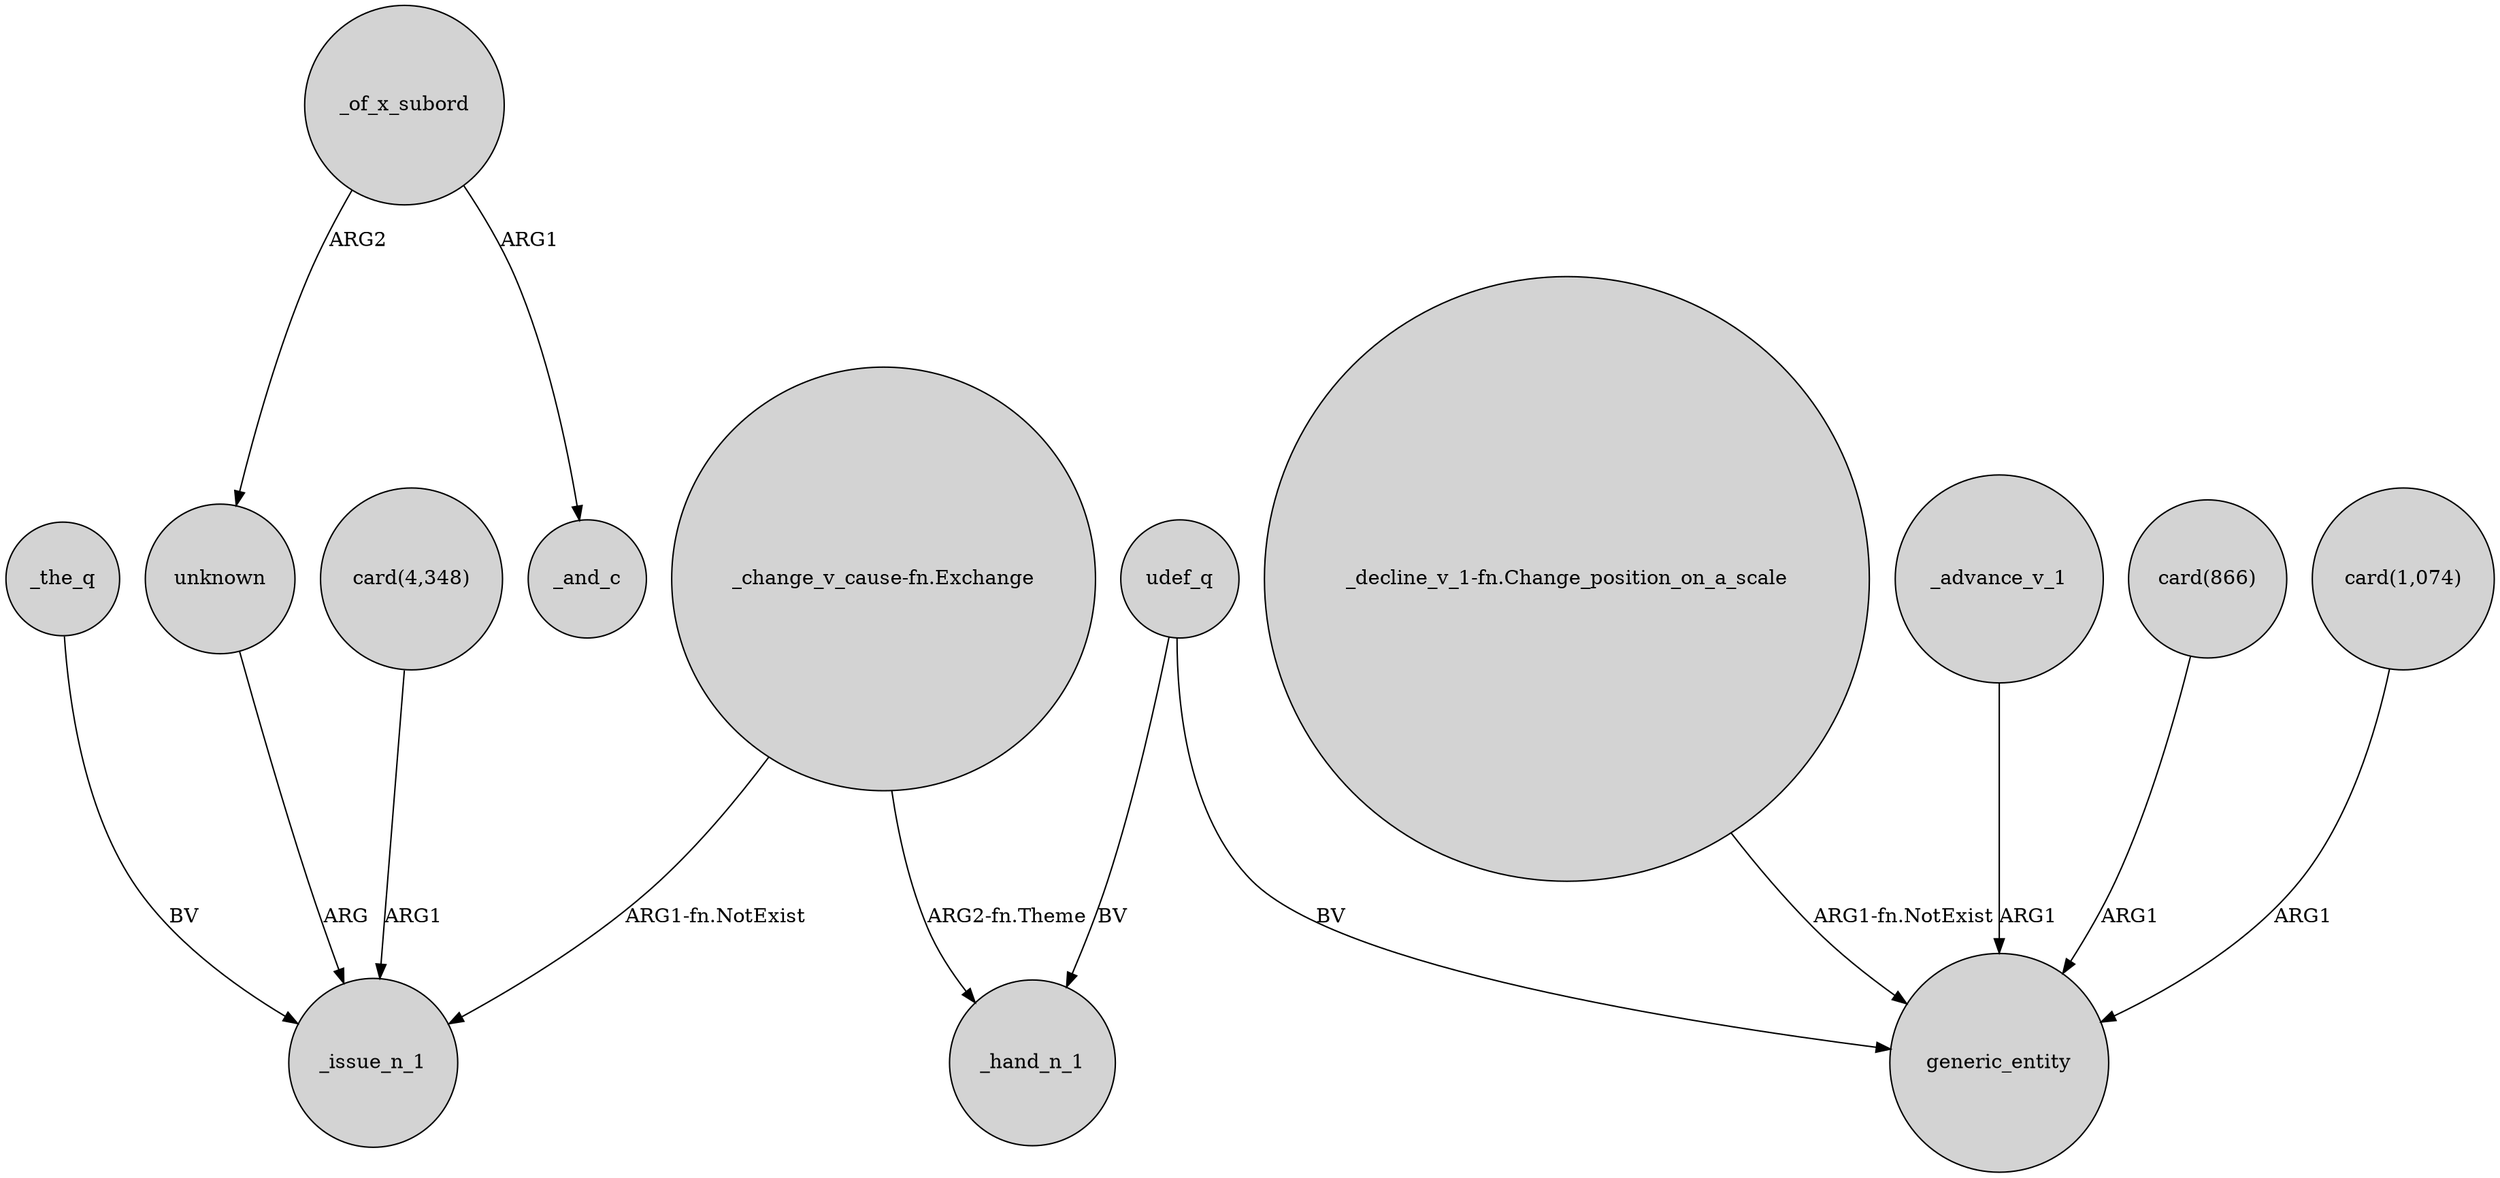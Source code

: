 digraph {
	node [shape=circle style=filled]
	"_change_v_cause-fn.Exchange" -> _issue_n_1 [label="ARG1-fn.NotExist"]
	"_decline_v_1-fn.Change_position_on_a_scale" -> generic_entity [label="ARG1-fn.NotExist"]
	"card(4,348)" -> _issue_n_1 [label=ARG1]
	_advance_v_1 -> generic_entity [label=ARG1]
	udef_q -> _hand_n_1 [label=BV]
	udef_q -> generic_entity [label=BV]
	_of_x_subord -> _and_c [label=ARG1]
	_the_q -> _issue_n_1 [label=BV]
	"_change_v_cause-fn.Exchange" -> _hand_n_1 [label="ARG2-fn.Theme"]
	_of_x_subord -> unknown [label=ARG2]
	"card(866)" -> generic_entity [label=ARG1]
	unknown -> _issue_n_1 [label=ARG]
	"card(1,074)" -> generic_entity [label=ARG1]
}
